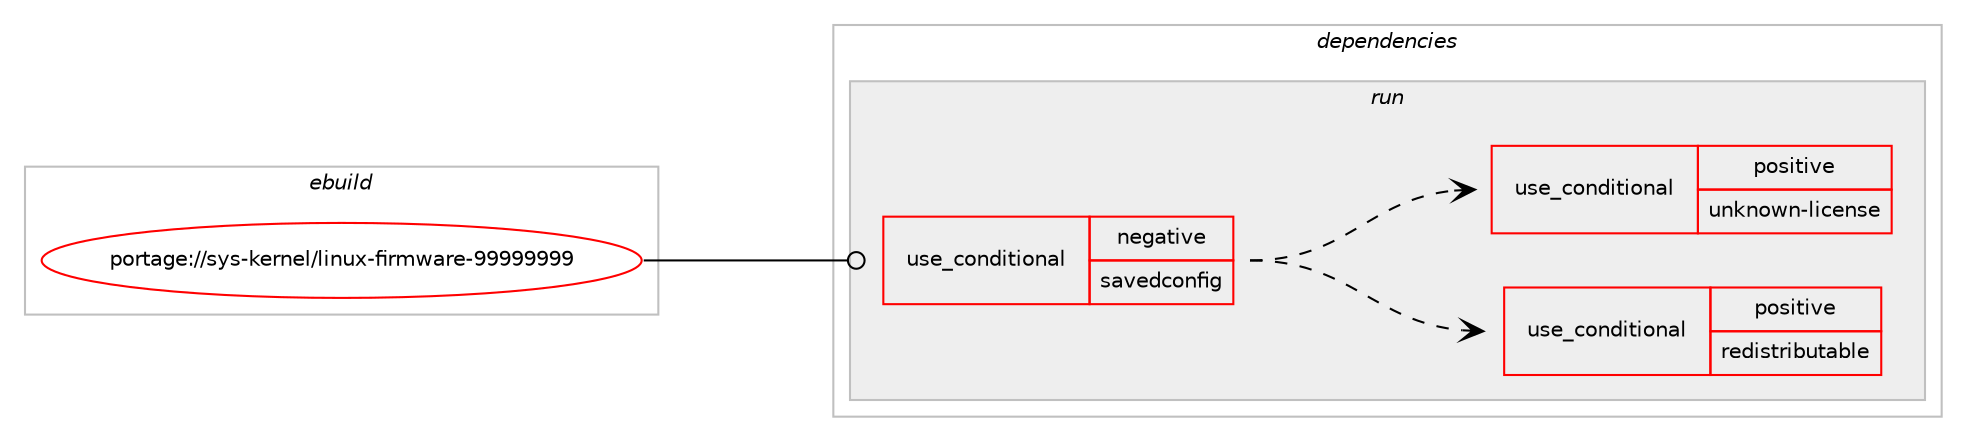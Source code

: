 digraph prolog {

# *************
# Graph options
# *************

newrank=true;
concentrate=true;
compound=true;
graph [rankdir=LR,fontname=Helvetica,fontsize=10,ranksep=1.5];#, ranksep=2.5, nodesep=0.2];
edge  [arrowhead=vee];
node  [fontname=Helvetica,fontsize=10];

# **********
# The ebuild
# **********

subgraph cluster_leftcol {
color=gray;
rank=same;
label=<<i>ebuild</i>>;
id [label="portage://sys-kernel/linux-firmware-99999999", color=red, width=4, href="../sys-kernel/linux-firmware-99999999.svg"];
}

# ****************
# The dependencies
# ****************

subgraph cluster_midcol {
color=gray;
label=<<i>dependencies</i>>;
subgraph cluster_compile {
fillcolor="#eeeeee";
style=filled;
label=<<i>compile</i>>;
}
subgraph cluster_compileandrun {
fillcolor="#eeeeee";
style=filled;
label=<<i>compile and run</i>>;
}
subgraph cluster_run {
fillcolor="#eeeeee";
style=filled;
label=<<i>run</i>>;
subgraph cond6017 {
dependency8433 [label=<<TABLE BORDER="0" CELLBORDER="1" CELLSPACING="0" CELLPADDING="4"><TR><TD ROWSPAN="3" CELLPADDING="10">use_conditional</TD></TR><TR><TD>negative</TD></TR><TR><TD>savedconfig</TD></TR></TABLE>>, shape=none, color=red];
subgraph cond6018 {
dependency8434 [label=<<TABLE BORDER="0" CELLBORDER="1" CELLSPACING="0" CELLPADDING="4"><TR><TD ROWSPAN="3" CELLPADDING="10">use_conditional</TD></TR><TR><TD>positive</TD></TR><TR><TD>redistributable</TD></TR></TABLE>>, shape=none, color=red];
# *** BEGIN UNKNOWN DEPENDENCY TYPE (TODO) ***
# dependency8434 -> package_dependency(portage://sys-kernel/linux-firmware-99999999,run,weak,sys-firmware,alsa-firmware,none,[,,],[],[use(enable(alsa_cards_ca0132),none)])
# *** END UNKNOWN DEPENDENCY TYPE (TODO) ***

# *** BEGIN UNKNOWN DEPENDENCY TYPE (TODO) ***
# dependency8434 -> package_dependency(portage://sys-kernel/linux-firmware-99999999,run,weak,sys-block,qla-fc-firmware,none,[,,],[],[])
# *** END UNKNOWN DEPENDENCY TYPE (TODO) ***

# *** BEGIN UNKNOWN DEPENDENCY TYPE (TODO) ***
# dependency8434 -> package_dependency(portage://sys-kernel/linux-firmware-99999999,run,weak,sys-firmware,iwl1000-ucode,none,[,,],[],[])
# *** END UNKNOWN DEPENDENCY TYPE (TODO) ***

# *** BEGIN UNKNOWN DEPENDENCY TYPE (TODO) ***
# dependency8434 -> package_dependency(portage://sys-kernel/linux-firmware-99999999,run,weak,sys-firmware,iwl6005-ucode,none,[,,],[],[])
# *** END UNKNOWN DEPENDENCY TYPE (TODO) ***

# *** BEGIN UNKNOWN DEPENDENCY TYPE (TODO) ***
# dependency8434 -> package_dependency(portage://sys-kernel/linux-firmware-99999999,run,weak,sys-firmware,iwl6030-ucode,none,[,,],[],[])
# *** END UNKNOWN DEPENDENCY TYPE (TODO) ***

# *** BEGIN UNKNOWN DEPENDENCY TYPE (TODO) ***
# dependency8434 -> package_dependency(portage://sys-kernel/linux-firmware-99999999,run,weak,sys-firmware,iwl3160-ucode,none,[,,],[],[])
# *** END UNKNOWN DEPENDENCY TYPE (TODO) ***

# *** BEGIN UNKNOWN DEPENDENCY TYPE (TODO) ***
# dependency8434 -> package_dependency(portage://sys-kernel/linux-firmware-99999999,run,weak,sys-firmware,iwl7260-ucode,none,[,,],[],[])
# *** END UNKNOWN DEPENDENCY TYPE (TODO) ***

# *** BEGIN UNKNOWN DEPENDENCY TYPE (TODO) ***
# dependency8434 -> package_dependency(portage://sys-kernel/linux-firmware-99999999,run,weak,sys-firmware,iwl3160-7260-bt-ucode,none,[,,],[],[])
# *** END UNKNOWN DEPENDENCY TYPE (TODO) ***

# *** BEGIN UNKNOWN DEPENDENCY TYPE (TODO) ***
# dependency8434 -> package_dependency(portage://sys-kernel/linux-firmware-99999999,run,weak,sys-firmware,raspberrypi-wifi-ucode,none,[,,],[],[])
# *** END UNKNOWN DEPENDENCY TYPE (TODO) ***

}
dependency8433:e -> dependency8434:w [weight=20,style="dashed",arrowhead="vee"];
subgraph cond6019 {
dependency8435 [label=<<TABLE BORDER="0" CELLBORDER="1" CELLSPACING="0" CELLPADDING="4"><TR><TD ROWSPAN="3" CELLPADDING="10">use_conditional</TD></TR><TR><TD>positive</TD></TR><TR><TD>unknown-license</TD></TR></TABLE>>, shape=none, color=red];
# *** BEGIN UNKNOWN DEPENDENCY TYPE (TODO) ***
# dependency8435 -> package_dependency(portage://sys-kernel/linux-firmware-99999999,run,weak,sys-firmware,alsa-firmware,none,[,,],[],[use(enable(alsa_cards_korg1212),none)])
# *** END UNKNOWN DEPENDENCY TYPE (TODO) ***

# *** BEGIN UNKNOWN DEPENDENCY TYPE (TODO) ***
# dependency8435 -> package_dependency(portage://sys-kernel/linux-firmware-99999999,run,weak,sys-firmware,alsa-firmware,none,[,,],[],[use(enable(alsa_cards_maestro3),none)])
# *** END UNKNOWN DEPENDENCY TYPE (TODO) ***

# *** BEGIN UNKNOWN DEPENDENCY TYPE (TODO) ***
# dependency8435 -> package_dependency(portage://sys-kernel/linux-firmware-99999999,run,weak,sys-firmware,alsa-firmware,none,[,,],[],[use(enable(alsa_cards_sb16),none)])
# *** END UNKNOWN DEPENDENCY TYPE (TODO) ***

# *** BEGIN UNKNOWN DEPENDENCY TYPE (TODO) ***
# dependency8435 -> package_dependency(portage://sys-kernel/linux-firmware-99999999,run,weak,sys-firmware,alsa-firmware,none,[,,],[],[use(enable(alsa_cards_ymfpci),none)])
# *** END UNKNOWN DEPENDENCY TYPE (TODO) ***

}
dependency8433:e -> dependency8435:w [weight=20,style="dashed",arrowhead="vee"];
}
id:e -> dependency8433:w [weight=20,style="solid",arrowhead="odot"];
}
}

# **************
# The candidates
# **************

subgraph cluster_choices {
rank=same;
color=gray;
label=<<i>candidates</i>>;

}

}
